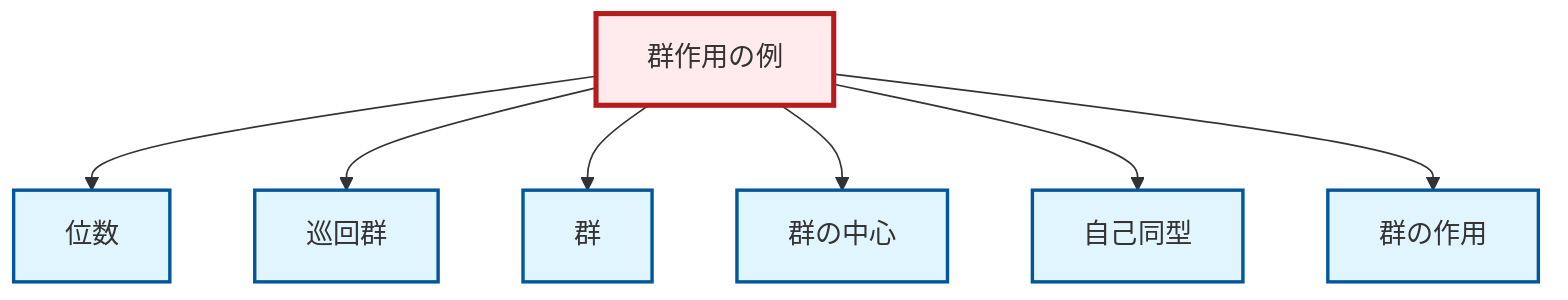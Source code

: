 graph TD
    classDef definition fill:#e1f5fe,stroke:#01579b,stroke-width:2px
    classDef theorem fill:#f3e5f5,stroke:#4a148c,stroke-width:2px
    classDef axiom fill:#fff3e0,stroke:#e65100,stroke-width:2px
    classDef example fill:#e8f5e9,stroke:#1b5e20,stroke-width:2px
    classDef current fill:#ffebee,stroke:#b71c1c,stroke-width:3px
    def-group["群"]:::definition
    ex-group-action-examples["群作用の例"]:::example
    def-cyclic-group["巡回群"]:::definition
    def-group-action["群の作用"]:::definition
    def-automorphism["自己同型"]:::definition
    def-center-of-group["群の中心"]:::definition
    def-order["位数"]:::definition
    ex-group-action-examples --> def-order
    ex-group-action-examples --> def-cyclic-group
    ex-group-action-examples --> def-group
    ex-group-action-examples --> def-center-of-group
    ex-group-action-examples --> def-automorphism
    ex-group-action-examples --> def-group-action
    class ex-group-action-examples current
